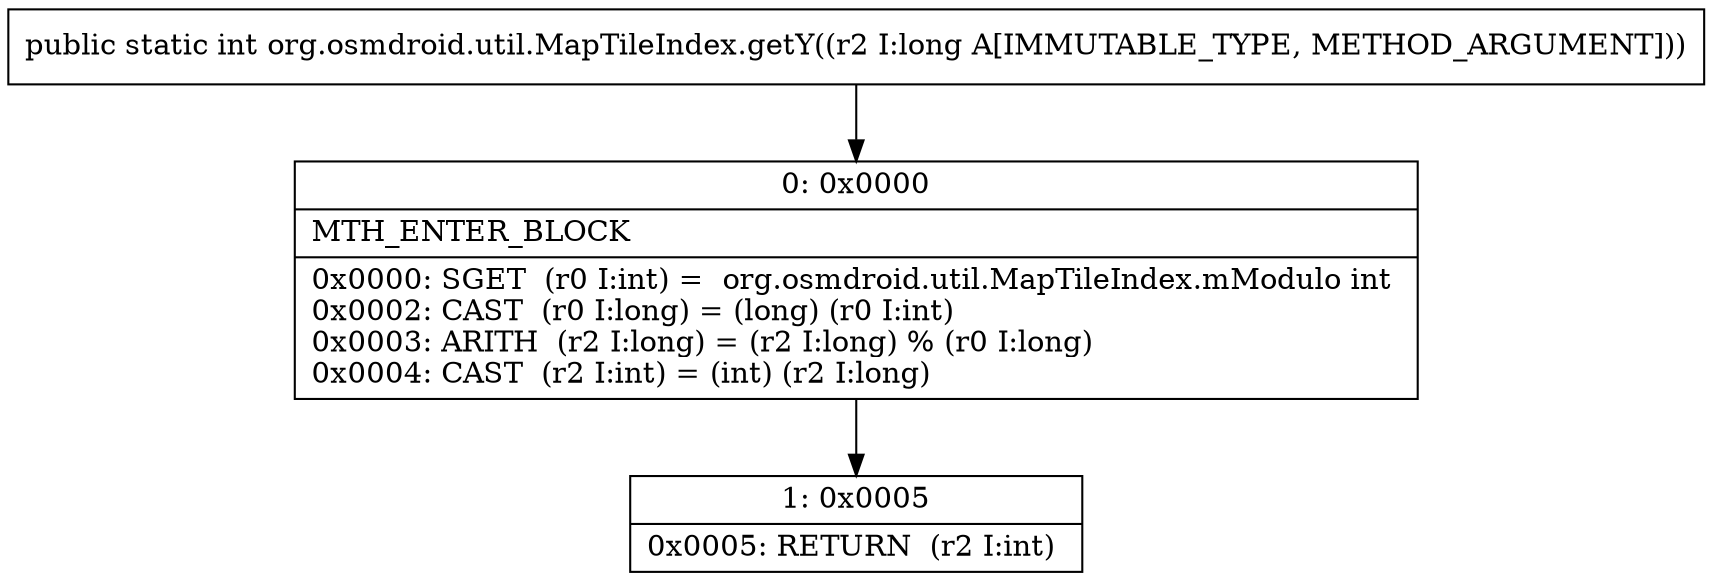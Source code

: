 digraph "CFG fororg.osmdroid.util.MapTileIndex.getY(J)I" {
Node_0 [shape=record,label="{0\:\ 0x0000|MTH_ENTER_BLOCK\l|0x0000: SGET  (r0 I:int) =  org.osmdroid.util.MapTileIndex.mModulo int \l0x0002: CAST  (r0 I:long) = (long) (r0 I:int) \l0x0003: ARITH  (r2 I:long) = (r2 I:long) % (r0 I:long) \l0x0004: CAST  (r2 I:int) = (int) (r2 I:long) \l}"];
Node_1 [shape=record,label="{1\:\ 0x0005|0x0005: RETURN  (r2 I:int) \l}"];
MethodNode[shape=record,label="{public static int org.osmdroid.util.MapTileIndex.getY((r2 I:long A[IMMUTABLE_TYPE, METHOD_ARGUMENT])) }"];
MethodNode -> Node_0;
Node_0 -> Node_1;
}

